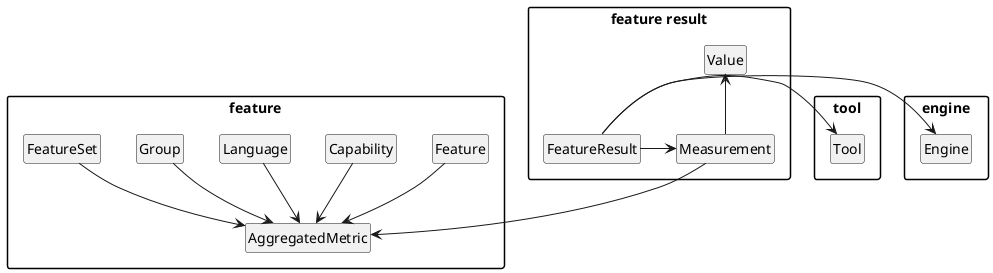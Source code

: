 @startuml

package "engine" {
  class Engine
}
package "tool" {
  class Tool
}
package "feature result" {
  class FeatureResult
  class Value
  class Measurement

  Measurement -up-> Value

  FeatureResult -> Measurement
  FeatureResult -> Tool
  FeatureResult -> Engine
}

package "feature" {

	class AggregatedMetric

	class Feature
	class Capability
    	class Language
    	class Group
    	class FeatureSet

	Feature --> AggregatedMetric
	Capability --> AggregatedMetric
	Language --> AggregatedMetric
	Group --> AggregatedMetric
	FeatureSet --> AggregatedMetric

}

Measurement --> AggregatedMetric

hide empty members
hide empty methods
hide circle

skinparam monochrome true
skinparam shadowing false
skinparam packageStyle rect
@enduml
